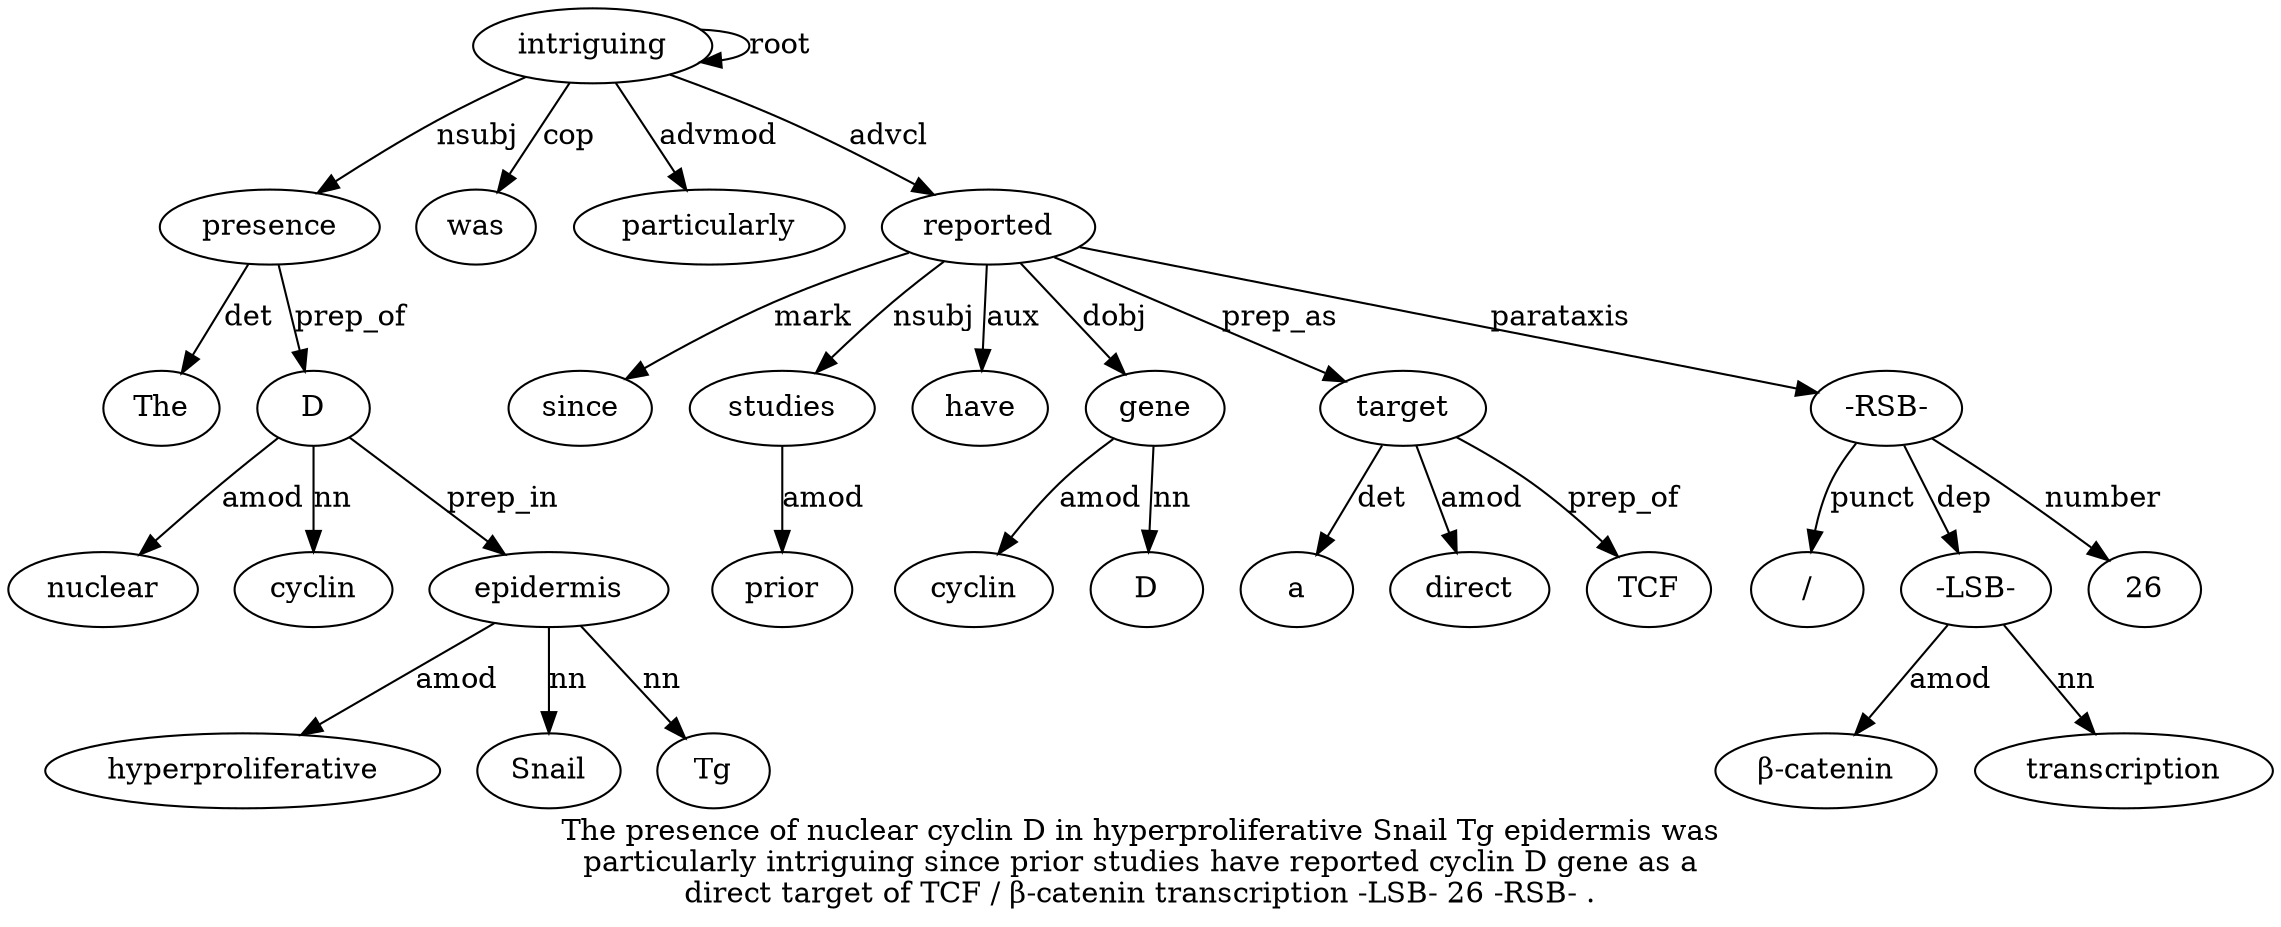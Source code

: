 digraph "The presence of nuclear cyclin D in hyperproliferative Snail Tg epidermis was particularly intriguing since prior studies have reported cyclin D gene as a direct target of TCF / β-catenin transcription -LSB- 26 -RSB- ." {
label="The presence of nuclear cyclin D in hyperproliferative Snail Tg epidermis was
particularly intriguing since prior studies have reported cyclin D gene as a
direct target of TCF / β-catenin transcription -LSB- 26 -RSB- .";
presence2 [style=filled, fillcolor=white, label=presence];
The1 [style=filled, fillcolor=white, label=The];
presence2 -> The1  [label=det];
intriguing14 [style=filled, fillcolor=white, label=intriguing];
intriguing14 -> presence2  [label=nsubj];
D6 [style=filled, fillcolor=white, label=D];
nuclear4 [style=filled, fillcolor=white, label=nuclear];
D6 -> nuclear4  [label=amod];
cyclin5 [style=filled, fillcolor=white, label=cyclin];
D6 -> cyclin5  [label=nn];
presence2 -> D6  [label=prep_of];
epidermis11 [style=filled, fillcolor=white, label=epidermis];
hyperproliferative8 [style=filled, fillcolor=white, label=hyperproliferative];
epidermis11 -> hyperproliferative8  [label=amod];
Snail9 [style=filled, fillcolor=white, label=Snail];
epidermis11 -> Snail9  [label=nn];
Tg10 [style=filled, fillcolor=white, label=Tg];
epidermis11 -> Tg10  [label=nn];
D6 -> epidermis11  [label=prep_in];
was12 [style=filled, fillcolor=white, label=was];
intriguing14 -> was12  [label=cop];
particularly13 [style=filled, fillcolor=white, label=particularly];
intriguing14 -> particularly13  [label=advmod];
intriguing14 -> intriguing14  [label=root];
reported19 [style=filled, fillcolor=white, label=reported];
since15 [style=filled, fillcolor=white, label=since];
reported19 -> since15  [label=mark];
studies17 [style=filled, fillcolor=white, label=studies];
prior16 [style=filled, fillcolor=white, label=prior];
studies17 -> prior16  [label=amod];
reported19 -> studies17  [label=nsubj];
have18 [style=filled, fillcolor=white, label=have];
reported19 -> have18  [label=aux];
intriguing14 -> reported19  [label=advcl];
gene22 [style=filled, fillcolor=white, label=gene];
cyclin20 [style=filled, fillcolor=white, label=cyclin];
gene22 -> cyclin20  [label=amod];
D21 [style=filled, fillcolor=white, label=D];
gene22 -> D21  [label=nn];
reported19 -> gene22  [label=dobj];
target26 [style=filled, fillcolor=white, label=target];
a24 [style=filled, fillcolor=white, label=a];
target26 -> a24  [label=det];
direct25 [style=filled, fillcolor=white, label=direct];
target26 -> direct25  [label=amod];
reported19 -> target26  [label=prep_as];
TCF28 [style=filled, fillcolor=white, label=TCF];
target26 -> TCF28  [label=prep_of];
"-RSB-34" [style=filled, fillcolor=white, label="-RSB-"];
"/29" [style=filled, fillcolor=white, label="/"];
"-RSB-34" -> "/29"  [label=punct];
"-LSB-32" [style=filled, fillcolor=white, label="-LSB-"];
"β-catenin30" [style=filled, fillcolor=white, label="β-catenin"];
"-LSB-32" -> "β-catenin30"  [label=amod];
transcription31 [style=filled, fillcolor=white, label=transcription];
"-LSB-32" -> transcription31  [label=nn];
"-RSB-34" -> "-LSB-32"  [label=dep];
2633 [style=filled, fillcolor=white, label=26];
"-RSB-34" -> 2633  [label=number];
reported19 -> "-RSB-34"  [label=parataxis];
}

